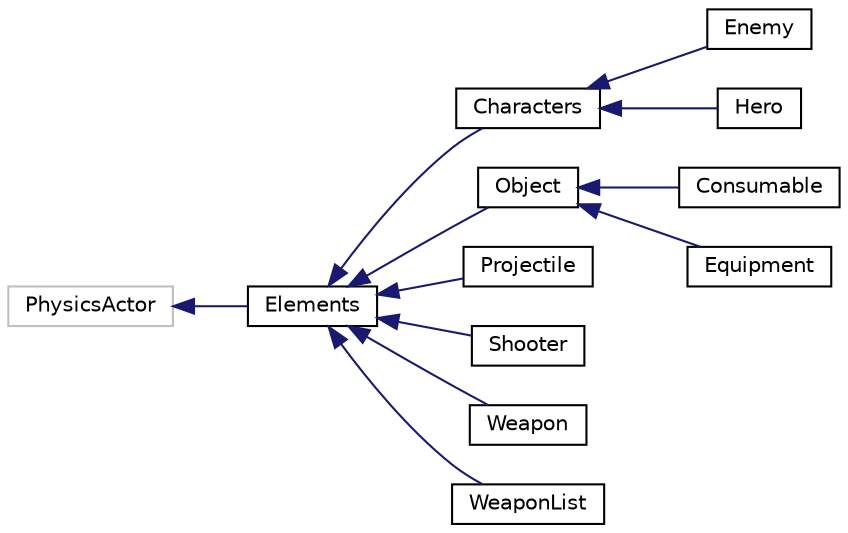 digraph "Graphical Class Hierarchy"
{
  edge [fontname="Helvetica",fontsize="10",labelfontname="Helvetica",labelfontsize="10"];
  node [fontname="Helvetica",fontsize="10",shape=record];
  rankdir="LR";
  Node1 [label="PhysicsActor",height=0.2,width=0.4,color="grey75", fillcolor="white", style="filled"];
  Node1 -> Node2 [dir="back",color="midnightblue",fontsize="10",style="solid",fontname="Helvetica"];
  Node2 [label="Elements",height=0.2,width=0.4,color="black", fillcolor="white", style="filled",URL="$class_elements.html"];
  Node2 -> Node3 [dir="back",color="midnightblue",fontsize="10",style="solid",fontname="Helvetica"];
  Node3 [label="Characters",height=0.2,width=0.4,color="black", fillcolor="white", style="filled",URL="$class_characters.html"];
  Node3 -> Node4 [dir="back",color="midnightblue",fontsize="10",style="solid",fontname="Helvetica"];
  Node4 [label="Enemy",height=0.2,width=0.4,color="black", fillcolor="white", style="filled",URL="$class_enemy.html"];
  Node3 -> Node5 [dir="back",color="midnightblue",fontsize="10",style="solid",fontname="Helvetica"];
  Node5 [label="Hero",height=0.2,width=0.4,color="black", fillcolor="white", style="filled",URL="$class_hero.html"];
  Node2 -> Node6 [dir="back",color="midnightblue",fontsize="10",style="solid",fontname="Helvetica"];
  Node6 [label="Object",height=0.2,width=0.4,color="black", fillcolor="white", style="filled",URL="$class_object.html"];
  Node6 -> Node7 [dir="back",color="midnightblue",fontsize="10",style="solid",fontname="Helvetica"];
  Node7 [label="Consumable",height=0.2,width=0.4,color="black", fillcolor="white", style="filled",URL="$class_consumable.html"];
  Node6 -> Node8 [dir="back",color="midnightblue",fontsize="10",style="solid",fontname="Helvetica"];
  Node8 [label="Equipment",height=0.2,width=0.4,color="black", fillcolor="white", style="filled",URL="$class_equipment.html"];
  Node2 -> Node9 [dir="back",color="midnightblue",fontsize="10",style="solid",fontname="Helvetica"];
  Node9 [label="Projectile",height=0.2,width=0.4,color="black", fillcolor="white", style="filled",URL="$class_projectile.html"];
  Node2 -> Node10 [dir="back",color="midnightblue",fontsize="10",style="solid",fontname="Helvetica"];
  Node10 [label="Shooter",height=0.2,width=0.4,color="black", fillcolor="white", style="filled",URL="$class_shooter.html"];
  Node2 -> Node11 [dir="back",color="midnightblue",fontsize="10",style="solid",fontname="Helvetica"];
  Node11 [label="Weapon",height=0.2,width=0.4,color="black", fillcolor="white", style="filled",URL="$class_weapon.html"];
  Node2 -> Node12 [dir="back",color="midnightblue",fontsize="10",style="solid",fontname="Helvetica"];
  Node12 [label="WeaponList",height=0.2,width=0.4,color="black", fillcolor="white", style="filled",URL="$class_weapon_list.html"];
}
